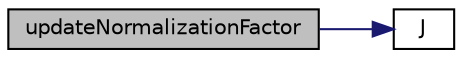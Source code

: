 digraph "updateNormalizationFactor"
{
  bgcolor="transparent";
  edge [fontname="Helvetica",fontsize="10",labelfontname="Helvetica",labelfontsize="10"];
  node [fontname="Helvetica",fontsize="10",shape=record];
  rankdir="LR";
  Node1 [label="updateNormalizationFactor",height=0.2,width=0.4,color="black", fillcolor="grey75", style="filled" fontcolor="black"];
  Node1 -> Node2 [color="midnightblue",fontsize="10",style="solid",fontname="Helvetica"];
  Node2 [label="J",height=0.2,width=0.4,color="black",URL="$classFoam_1_1objective.html#a86adb4ddf09dda33821c5401bcd9621b",tooltip="Return the instantaneous objective function value. "];
}
